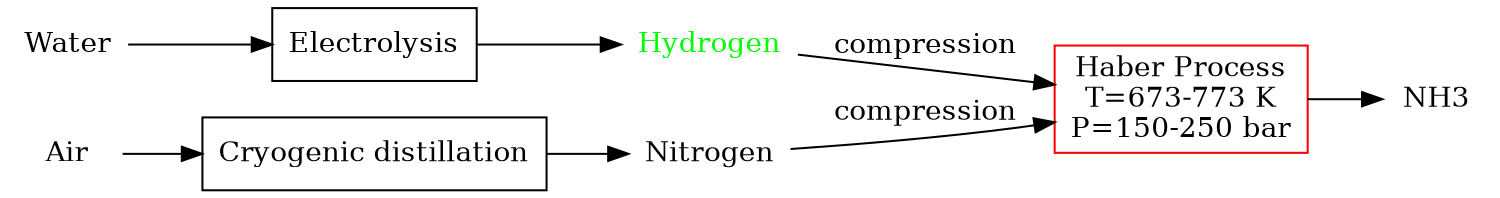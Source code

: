 digraph "Process flow diagram" {
	rankdir=LR size="10,6"
	node [shape=none]
	N2 [label=Nitrogen]
	H2 [label=Hydrogen fontcolor=green]
	Air
	NH3
	Water
	node [shape=rectangle]
	HP [label="Haber Process
T=673-773 K
P=150-250 bar" color=red]
	CD [label="Cryogenic distillation"]
	Electrolysis
	N2 -> HP [label=compression]
	H2 -> HP [label=compression]
	HP -> NH3
	Air -> CD
	CD -> N2
	Water -> Electrolysis
	Electrolysis -> H2
}

